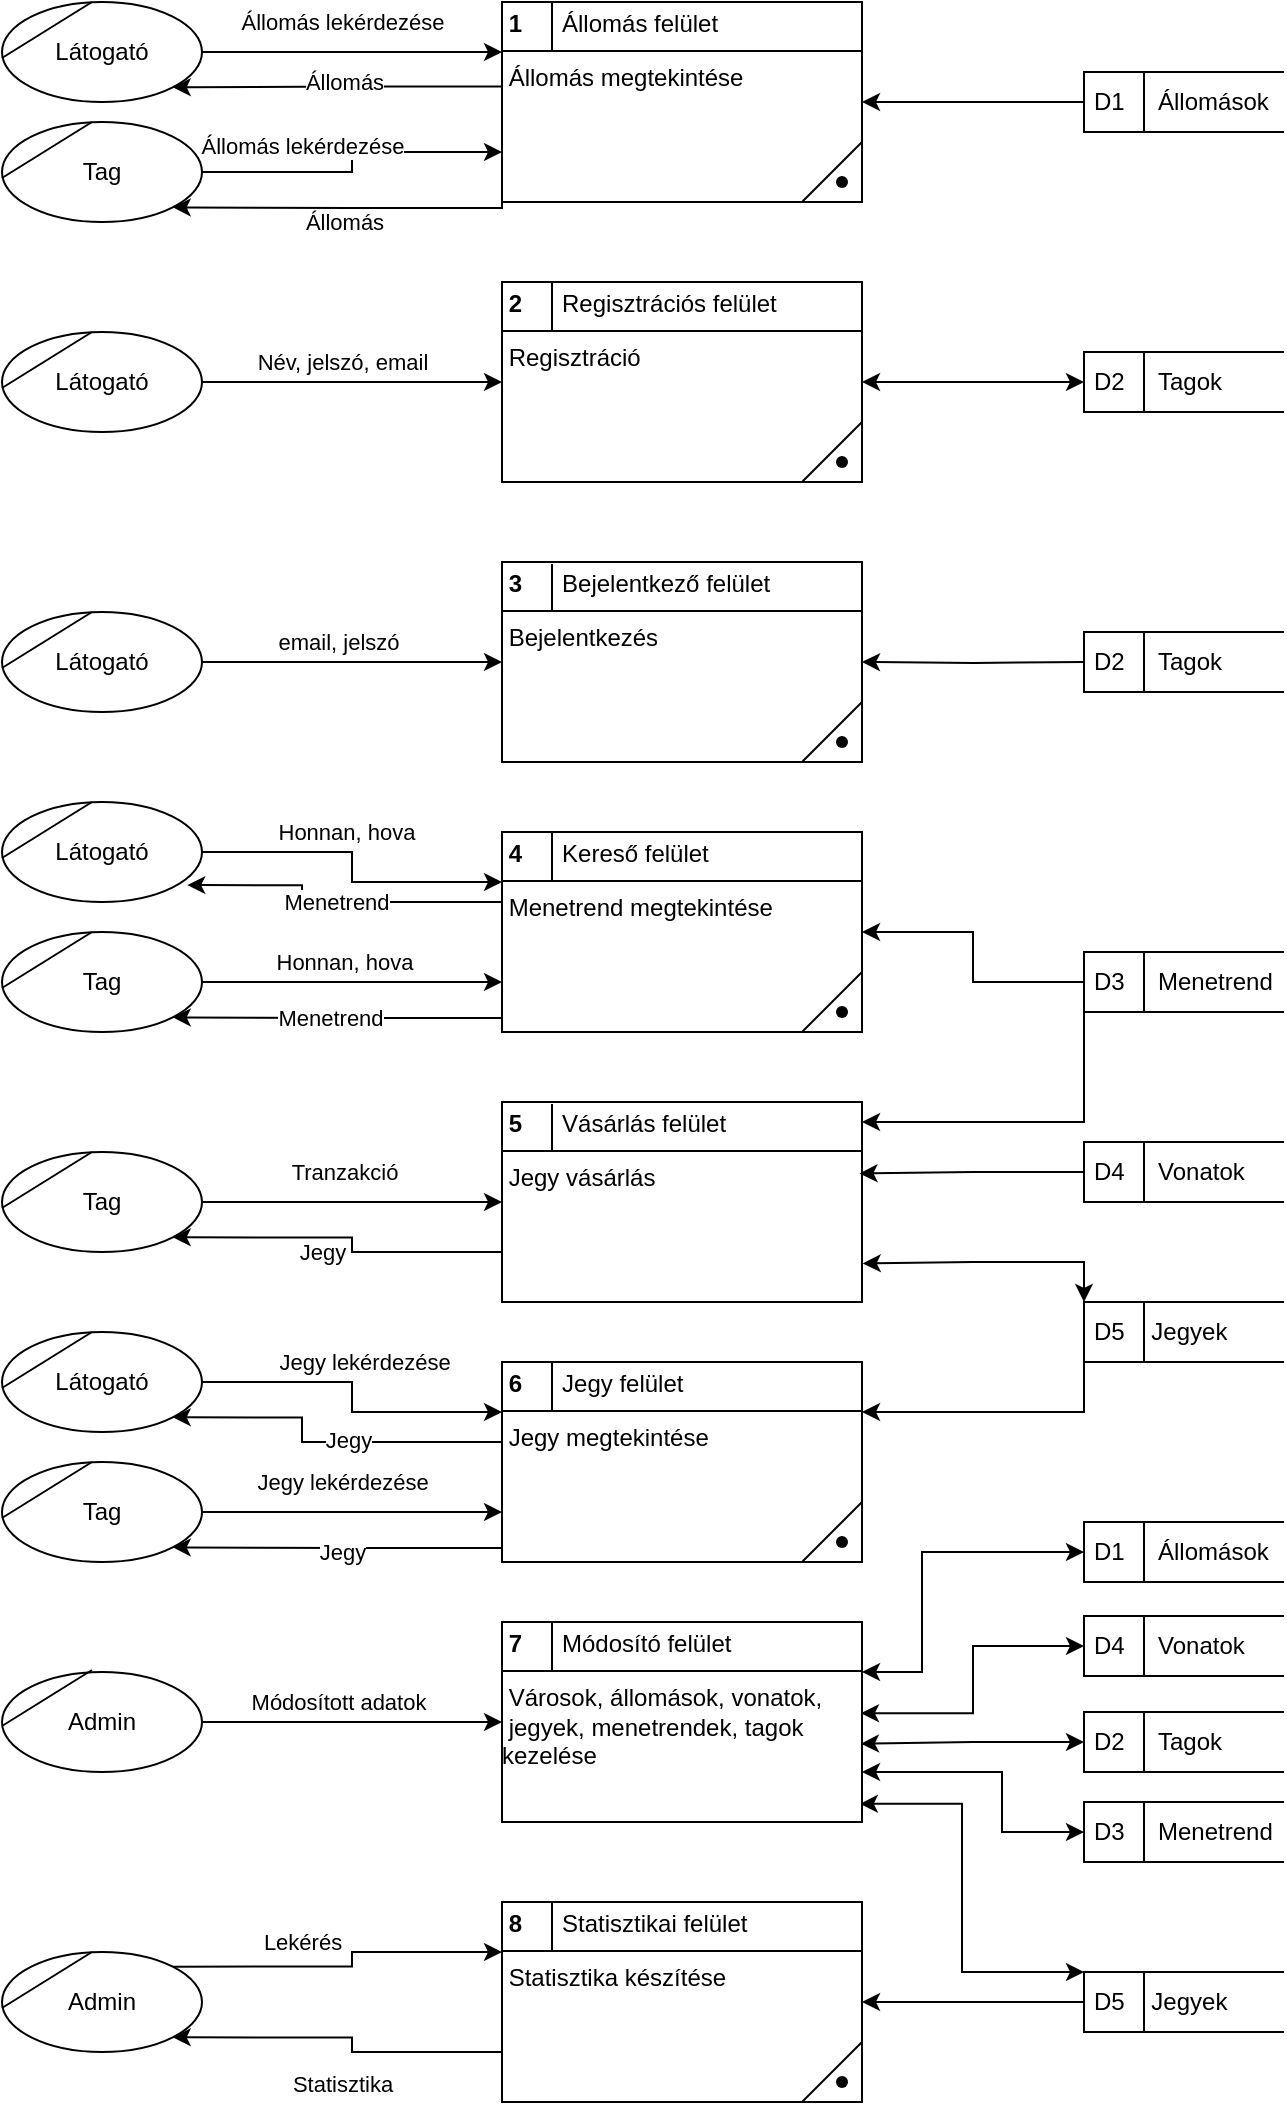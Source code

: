<mxfile version="26.2.13">
  <diagram name="1 oldal" id="pdD7BU_AWxf3kQoIG-uO">
    <mxGraphModel dx="816" dy="433" grid="1" gridSize="10" guides="1" tooltips="1" connect="1" arrows="1" fold="1" page="1" pageScale="1" pageWidth="827" pageHeight="1169" math="0" shadow="0">
      <root>
        <mxCell id="0" />
        <mxCell id="1" parent="0" />
        <mxCell id="OcRk5ZooIbWEAxozSZs1-9" style="edgeStyle=orthogonalEdgeStyle;rounded=0;orthogonalLoop=1;jettySize=auto;html=1;exitX=0;exitY=1;exitDx=0;exitDy=0;entryX=1;entryY=1;entryDx=0;entryDy=0;" edge="1" parent="1" source="_kR_5gLCfP9mQq9A7lxR-1" target="_kR_5gLCfP9mQq9A7lxR-22">
          <mxGeometry relative="1" as="geometry">
            <Array as="points">
              <mxPoint x="450" y="518" />
              <mxPoint x="375" y="518" />
            </Array>
          </mxGeometry>
        </mxCell>
        <mxCell id="OcRk5ZooIbWEAxozSZs1-10" value="Menetrend" style="edgeLabel;html=1;align=center;verticalAlign=middle;resizable=0;points=[];" vertex="1" connectable="0" parent="OcRk5ZooIbWEAxozSZs1-9">
          <mxGeometry x="0.085" relative="1" as="geometry">
            <mxPoint as="offset" />
          </mxGeometry>
        </mxCell>
        <mxCell id="_kR_5gLCfP9mQq9A7lxR-1" value="&lt;p style=&quot;margin: 4px 0px 0px;&quot;&gt;&lt;b&gt;&amp;nbsp;4&amp;nbsp; &amp;nbsp; &amp;nbsp; &lt;/b&gt;Kereső felület&lt;/p&gt;&lt;hr size=&quot;1&quot; style=&quot;border-style:solid;&quot;&gt;&lt;div style=&quot;height:2px;&quot;&gt;&amp;nbsp;Menetrend megtekintése&lt;/div&gt;" style="verticalAlign=top;align=left;overflow=fill;html=1;whiteSpace=wrap;" parent="1" vertex="1">
          <mxGeometry x="450" y="425" width="180" height="100" as="geometry" />
        </mxCell>
        <mxCell id="_kR_5gLCfP9mQq9A7lxR-2" style="edgeStyle=orthogonalEdgeStyle;rounded=0;orthogonalLoop=1;jettySize=auto;html=1;exitX=1;exitY=0.5;exitDx=0;exitDy=0;startArrow=classic;startFill=1;" parent="1" source="_kR_5gLCfP9mQq9A7lxR-3" target="_kR_5gLCfP9mQq9A7lxR-57" edge="1">
          <mxGeometry relative="1" as="geometry" />
        </mxCell>
        <mxCell id="_kR_5gLCfP9mQq9A7lxR-3" value="&lt;p style=&quot;margin: 4px 0px 0px;&quot;&gt;&lt;b&gt;&amp;nbsp;2&amp;nbsp; &amp;nbsp; &amp;nbsp; &lt;/b&gt;Regisztrációs felület&lt;/p&gt;&lt;hr size=&quot;1&quot; style=&quot;border-style:solid;&quot;&gt;&lt;div style=&quot;height:2px;&quot;&gt;&amp;nbsp;Regisztráció&lt;/div&gt;" style="verticalAlign=top;align=left;overflow=fill;html=1;whiteSpace=wrap;" parent="1" vertex="1">
          <mxGeometry x="450" y="150" width="180" height="100" as="geometry" />
        </mxCell>
        <mxCell id="_kR_5gLCfP9mQq9A7lxR-4" value="&lt;p style=&quot;margin: 4px 0px 0px;&quot;&gt;&lt;b&gt;&amp;nbsp;3&amp;nbsp; &amp;nbsp; &amp;nbsp; &lt;/b&gt;Bejelentkező felület&lt;/p&gt;&lt;hr size=&quot;1&quot; style=&quot;border-style:solid;&quot;&gt;&lt;div style=&quot;height:2px;&quot;&gt;&amp;nbsp;Bejelentkezés&lt;/div&gt;" style="verticalAlign=top;align=left;overflow=fill;html=1;whiteSpace=wrap;" parent="1" vertex="1">
          <mxGeometry x="450" y="290" width="180" height="100" as="geometry" />
        </mxCell>
        <mxCell id="_kR_5gLCfP9mQq9A7lxR-5" style="edgeStyle=orthogonalEdgeStyle;rounded=0;orthogonalLoop=1;jettySize=auto;html=1;exitX=0;exitY=0.75;exitDx=0;exitDy=0;entryX=1;entryY=1;entryDx=0;entryDy=0;" parent="1" source="_kR_5gLCfP9mQq9A7lxR-7" target="_kR_5gLCfP9mQq9A7lxR-25" edge="1">
          <mxGeometry relative="1" as="geometry" />
        </mxCell>
        <mxCell id="_kR_5gLCfP9mQq9A7lxR-6" value="Jegy" style="edgeLabel;html=1;align=center;verticalAlign=middle;resizable=0;points=[];" parent="_kR_5gLCfP9mQq9A7lxR-5" vertex="1" connectable="0">
          <mxGeometry x="0.031" relative="1" as="geometry">
            <mxPoint x="-9" y="7" as="offset" />
          </mxGeometry>
        </mxCell>
        <mxCell id="_kR_5gLCfP9mQq9A7lxR-7" value="&lt;p style=&quot;margin: 4px 0px 0px;&quot;&gt;&lt;b&gt;&amp;nbsp;5&amp;nbsp; &amp;nbsp; &amp;nbsp; &lt;/b&gt;Vásárlás felület&lt;/p&gt;&lt;hr size=&quot;1&quot; style=&quot;border-style:solid;&quot;&gt;&lt;div style=&quot;height:2px;&quot;&gt;&amp;nbsp;Jegy vásárlás&lt;span style=&quot;color: rgba(0, 0, 0, 0); font-family: monospace; font-size: 0px; text-wrap-mode: nowrap; background-color: initial;&quot;&gt;%3CmxGraphModel%3E%3Croot%3E%3CmxCell%20id%3D%220%22%2F%3E%3CmxCell%20id%3D%221%22%20parent%3D%220%22%2F%3E%3CmxCell%20id%3D%222%22%20value%3D%22%26lt%3Bp%20style%3D%26quot%3Bmargin%3A0px%3Bmargin-top%3A4px%3Btext-align%3Acenter%3B%26quot%3B%26gt%3B%26lt%3Bb%26gt%3BClass%26lt%3B%2Fb%26gt%3B%26lt%3B%2Fp%26gt%3B%26lt%3Bhr%20size%3D%26quot%3B1%26quot%3B%20style%3D%26quot%3Bborder-style%3Asolid%3B%26quot%3B%26gt%3B%26lt%3Bdiv%20style%3D%26quot%3Bheight%3A2px%3B%26quot%3B%26gt%3B%26amp%3Bnbsp%3BMenetrend%20megtekint%C3%A9se%26lt%3B%2Fdiv%26gt%3B%22%20style%3D%22verticalAlign%3Dtop%3Balign%3Dleft%3Boverflow%3Dfill%3Bhtml%3D1%3BwhiteSpace%3Dwrap%3B%22%20vertex%3D%221%22%20parent%3D%221%22%3E%3CmxGeometry%20x%3D%22450%22%20y%3D%22120%22%20width%3D%22180%22%20height%3D%22100%22%20as%3D%22geometry%22%2F%3E%3C%2FmxCell%3E%3CmxCell%20id%3D%223%22%20value%3D%22%26lt%3Bp%20style%3D%26quot%3Bmargin%3A0px%3Bmargin-top%3A4px%3Btext-align%3Acenter%3B%26quot%3B%26gt%3B%26lt%3Bb%26gt%3BClass%26lt%3B%2Fb%26gt%3B%26lt%3B%2Fp%26gt%3B%26lt%3Bhr%20size%3D%26quot%3B1%26quot%3B%20style%3D%26quot%3Bborder-style%3Asolid%3B%26quot%3B%26gt%3B%26lt%3Bdiv%20style%3D%26quot%3Bheight%3A2px%3B%26quot%3B%26gt%3B%26amp%3Bnbsp%3BRegisztr%C3%A1ci%C3%B3%26lt%3B%2Fdiv%26gt%3B%22%20style%3D%22verticalAlign%3Dtop%3Balign%3Dleft%3Boverflow%3Dfill%3Bhtml%3D1%3BwhiteSpace%3Dwrap%3B%22%20vertex%3D%221%22%20parent%3D%221%22%3E%3CmxGeometry%20x%3D%22450%22%20y%3D%22270%22%20width%3D%22180%22%20height%3D%22100%22%20as%3D%22geometry%22%2F%3E%3C%2FmxCell%3E%3C%2Froot%3E%3C%2FmxGraphModel%3E&lt;/span&gt;&lt;span style=&quot;color: rgba(0, 0, 0, 0); font-family: monospace; font-size: 0px; text-wrap-mode: nowrap; background-color: initial;&quot;&gt;%3CmxGraphModel%3E%3Croot%3E%3CmxCell%20id%3D%220%22%2F%3E%3CmxCell%20id%3D%221%22%20parent%3D%220%22%2F%3E%3CmxCell%20id%3D%222%22%20value%3D%22%26lt%3Bp%20style%3D%26quot%3Bmargin%3A0px%3Bmargin-top%3A4px%3Btext-align%3Acenter%3B%26quot%3B%26gt%3B%26lt%3Bb%26gt%3BClass%26lt%3B%2Fb%26gt%3B%26lt%3B%2Fp%26gt%3B%26lt%3Bhr%20size%3D%26quot%3B1%26quot%3B%20style%3D%26quot%3Bborder-style%3Asolid%3B%26quot%3B%26gt%3B%26lt%3Bdiv%20style%3D%26quot%3Bheight%3A2px%3B%26quot%3B%26gt%3B%26amp%3Bnbsp%3BMenetrend%20megtekint%C3%A9se%26lt%3B%2Fdiv%26gt%3B%22%20style%3D%22verticalAlign%3Dtop%3Balign%3Dleft%3Boverflow%3Dfill%3Bhtml%3D1%3BwhiteSpace%3Dwrap%3B%22%20vertex%3D%221%22%20parent%3D%221%22%3E%3CmxGeometry%20x%3D%22450%22%20y%3D%22120%22%20width%3D%22180%22%20height%3D%22100%22%20as%3D%22geometry%22%2F%3E%3C%2FmxCell%3E%3CmxCell%20id%3D%223%22%20value%3D%22%26lt%3Bp%20style%3D%26quot%3Bmargin%3A0px%3Bmargin-top%3A4px%3Btext-align%3Acenter%3B%26quot%3B%26gt%3B%26lt%3Bb%26gt%3BClass%26lt%3B%2Fb%26gt%3B%26lt%3B%2Fp%26gt%3B%26lt%3Bhr%20size%3D%26quot%3B1%26quot%3B%20style%3D%26quot%3Bborder-style%3Asolid%3B%26quot%3B%26gt%3B%26lt%3Bdiv%20style%3D%26quot%3Bheight%3A2px%3B%26quot%3B%26gt%3B%26amp%3Bnbsp%3BRegisztr%C3%A1ci%C3%B3%26lt%3B%2Fdiv%26gt%3B%22%20style%3D%22verticalAlign%3Dtop%3Balign%3Dleft%3Boverflow%3Dfill%3Bhtml%3D1%3BwhiteSpace%3Dwrap%3B%22%20vertex%3D%221%22%20parent%3D%221%22%3E%3CmxGeometry%20x%3D%22450%22%20y%3D%22270%22%20width%3D%22180%22%20height%3D%22100%22%20as%3D%22geometry%22%2F%3E%3C%2FmxCell%3E%3C%2Froot%3E%3C%2FmxGraphModel%3E&lt;/span&gt;&lt;/div&gt;" style="verticalAlign=top;align=left;overflow=fill;html=1;whiteSpace=wrap;" parent="1" vertex="1">
          <mxGeometry x="450" y="560" width="180" height="100" as="geometry" />
        </mxCell>
        <mxCell id="_kR_5gLCfP9mQq9A7lxR-8" style="edgeStyle=orthogonalEdgeStyle;rounded=0;orthogonalLoop=1;jettySize=auto;html=1;exitX=0.994;exitY=0.909;exitDx=0;exitDy=0;entryX=0;entryY=0;entryDx=0;entryDy=0;exitPerimeter=0;startArrow=classic;startFill=1;" parent="1" source="_kR_5gLCfP9mQq9A7lxR-10" target="_kR_5gLCfP9mQq9A7lxR-70" edge="1">
          <mxGeometry relative="1" as="geometry">
            <Array as="points">
              <mxPoint x="680" y="911" />
              <mxPoint x="680" y="995" />
            </Array>
          </mxGeometry>
        </mxCell>
        <mxCell id="_kR_5gLCfP9mQq9A7lxR-9" style="edgeStyle=orthogonalEdgeStyle;rounded=0;orthogonalLoop=1;jettySize=auto;html=1;exitX=1;exitY=0.75;exitDx=0;exitDy=0;entryX=0;entryY=0.5;entryDx=0;entryDy=0;startArrow=classic;startFill=1;" parent="1" source="_kR_5gLCfP9mQq9A7lxR-10" target="_kR_5gLCfP9mQq9A7lxR-97" edge="1">
          <mxGeometry relative="1" as="geometry">
            <Array as="points">
              <mxPoint x="700" y="895" />
              <mxPoint x="700" y="925" />
            </Array>
          </mxGeometry>
        </mxCell>
        <mxCell id="_kR_5gLCfP9mQq9A7lxR-10" value="&lt;p style=&quot;margin: 4px 0px 0px;&quot;&gt;&lt;b&gt;&amp;nbsp;7&amp;nbsp; &amp;nbsp; &amp;nbsp; &lt;/b&gt;Módosító felület&lt;/p&gt;&lt;hr size=&quot;1&quot; style=&quot;border-style:solid;&quot;&gt;&lt;div style=&quot;height:2px;&quot;&gt;&amp;nbsp;Városok, állomások, vonatok,&amp;nbsp; &amp;nbsp;jegyek, menetrendek, tagok kezelése&lt;span style=&quot;color: rgba(0, 0, 0, 0); font-family: monospace; font-size: 0px; text-wrap-mode: nowrap; background-color: initial;&quot;&gt;%3CmxGraphModel%3E%3Croot%3E%3CmxCell%20id%3D%220%22%2F%3E%3CmxCell%20id%3D%221%22%20parent%3D%220%22%2F%3E%3CmxCell%20id%3D%222%22%20value%3D%22%26lt%3Bp%20style%3D%26quot%3Bmargin%3A0px%3Bmargin-top%3A4px%3Btext-align%3Acenter%3B%26quot%3B%26gt%3B%26lt%3Bb%26gt%3BClass%26lt%3B%2Fb%26gt%3B%26lt%3B%2Fp%26gt%3B%26lt%3Bhr%20size%3D%26quot%3B1%26quot%3B%20style%3D%26quot%3Bborder-style%3Asolid%3B%26quot%3B%26gt%3B%26lt%3Bdiv%20style%3D%26quot%3Bheight%3A2px%3B%26quot%3B%26gt%3B%26amp%3Bnbsp%3BMenetrend%20megtekint%C3%A9se%26lt%3B%2Fdiv%26gt%3B%22%20style%3D%22verticalAlign%3Dtop%3Balign%3Dleft%3Boverflow%3Dfill%3Bhtml%3D1%3BwhiteSpace%3Dwrap%3B%22%20vertex%3D%221%22%20parent%3D%221%22%3E%3CmxGeometry%20x%3D%22450%22%20y%3D%22120%22%20width%3D%22180%22%20height%3D%22100%22%20as%3D%22geometry%22%2F%3E%3C%2FmxCell%3E%3CmxCell%20id%3D%223%22%20value%3D%22%26lt%3Bp%20style%3D%26quot%3Bmargin%3A0px%3Bmargin-top%3A4px%3Btext-align%3Acenter%3B%26quot%3B%26gt%3B%26lt%3Bb%26gt%3BClass%26lt%3B%2Fb%26gt%3B%26lt%3B%2Fp%26gt%3B%26lt%3Bhr%20size%3D%26quot%3B1%26quot%3B%20style%3D%26quot%3Bborder-style%3Asolid%3B%26quot%3B%26gt%3B%26lt%3Bdiv%20style%3D%26quot%3Bheight%3A2px%3B%26quot%3B%26gt%3B%26amp%3Bnbsp%3BRegisztr%C3%A1ci%C3%B3%26lt%3B%2Fdiv%26gt%3B%22%20style%3D%22verticalAlign%3Dtop%3Balign%3Dleft%3Boverflow%3Dfill%3Bhtml%3D1%3BwhiteSpace%3Dwrap%3B%22%20vertex%3D%221%22%20parent%3D%221%22%3E%3CmxGeometry%20x%3D%22450%22%20y%3D%22270%22%20width%3D%22180%22%20height%3D%22100%22%20as%3D%22geometry%22%2F%3E%3C%2FmxCell%3E%3C%2Froot%3E%3C%2FmxGraphModel%3E&lt;/span&gt;&lt;span style=&quot;color: rgba(0, 0, 0, 0); font-family: monospace; font-size: 0px; text-wrap-mode: nowrap; background-color: initial;&quot;&gt;%3CmxGraphModel%3E%3Croot%3E%3CmxCell%20id%3D%220%22%2F%3E%3CmxCell%20id%3D%221%22%20parent%3D%220%22%2F%3E%3CmxCell%20id%3D%222%22%20value%3D%22%26lt%3Bp%20style%3D%26quot%3Bmargin%3A0px%3Bmargin-top%3A4px%3Btext-align%3Acenter%3B%26quot%3B%26gt%3B%26lt%3Bb%26gt%3BClass%26lt%3B%2Fb%26gt%3B%26lt%3B%2Fp%26gt%3B%26lt%3Bhr%20size%3D%26quot%3B1%26quot%3B%20style%3D%26quot%3Bborder-style%3Asolid%3B%26quot%3B%26gt%3B%26lt%3Bdiv%20style%3D%26quot%3Bheight%3A2px%3B%26quot%3B%26gt%3B%26amp%3Bnbsp%3BMenetrend%20megtekint%C3%A9se%26lt%3B%2Fdiv%26gt%3B%22%20style%3D%22verticalAlign%3Dtop%3Balign%3Dleft%3Boverflow%3Dfill%3Bhtml%3D1%3BwhiteSpace%3Dwrap%3B%22%20vertex%3D%221%22%20parent%3D%221%22%3E%3CmxGeometry%20x%3D%22450%22%20y%3D%22120%22%20width%3D%22180%22%20height%3D%22100%22%20as%3D%22geometry%22%2F%3E%3C%2FmxCell%3E%3CmxCell%20id%3D%223%22%20value%3D%22%26lt%3Bp%20style%3D%26quot%3Bmargin%3A0px%3Bmargin-top%3A4px%3Btext-align%3Acenter%3B%26quot%3B%26gt%3B%26lt%3Bb%26gt%3BClass%26lt%3B%2Fb%26gt%3B%26lt%3B%2Fp%26gt%3B%26lt%3Bhr%20size%3D%26quot%3B1%26quot%3B%20style%3D%26quot%3Bborder-style%3Asolid%3B%26quot%3B%26gt%3B%26lt%3Bdiv%20style%3D%26quot%3Bheight%3A2px%3B%26quot%3B%26gt%3B%26amp%3Bnbsp%3BRegisztr%C3%A1ci%C3%B3%26lt%3B%2Fdiv%26gt%3B%22%20style%3D%22verticalAlign%3Dtop%3Balign%3Dleft%3Boverflow%3Dfill%3Bhtml%3D1%3BwhiteSpace%3Dwrap%3B%22%20vertex%3D%221%22%20parent%3D%221%22%3E%3CmxGeometry%20x%3D%22450%22%20y%3D%22270%22%20width%3D%22180%22%20height%3D%22100%22%20as%3D%22geometry%22%2F%3E%3C%2FmxCell%3E%3C%2Froot%3E%3C%2FmxGraphModel%3&lt;/span&gt;&lt;/div&gt;" style="verticalAlign=top;align=left;overflow=fill;html=1;whiteSpace=wrap;" parent="1" vertex="1">
          <mxGeometry x="450" y="820" width="180" height="100" as="geometry" />
        </mxCell>
        <mxCell id="_kR_5gLCfP9mQq9A7lxR-11" style="edgeStyle=orthogonalEdgeStyle;rounded=0;orthogonalLoop=1;jettySize=auto;html=1;exitX=1;exitY=0.5;exitDx=0;exitDy=0;entryX=0;entryY=0.5;entryDx=0;entryDy=0;" parent="1" source="_kR_5gLCfP9mQq9A7lxR-13" target="_kR_5gLCfP9mQq9A7lxR-3" edge="1">
          <mxGeometry relative="1" as="geometry" />
        </mxCell>
        <mxCell id="_kR_5gLCfP9mQq9A7lxR-12" value="Név, jelszó, email" style="edgeLabel;html=1;align=center;verticalAlign=middle;resizable=0;points=[];" parent="_kR_5gLCfP9mQq9A7lxR-11" vertex="1" connectable="0">
          <mxGeometry x="-0.188" y="1" relative="1" as="geometry">
            <mxPoint x="9" y="-9" as="offset" />
          </mxGeometry>
        </mxCell>
        <mxCell id="_kR_5gLCfP9mQq9A7lxR-13" value="Látogató" style="shape=ellipse;html=1;dashed=0;whiteSpace=wrap;perimeter=ellipsePerimeter;" parent="1" vertex="1">
          <mxGeometry x="200" y="175" width="100" height="50" as="geometry" />
        </mxCell>
        <mxCell id="_kR_5gLCfP9mQq9A7lxR-14" style="edgeStyle=orthogonalEdgeStyle;rounded=0;orthogonalLoop=1;jettySize=auto;html=1;exitX=1;exitY=0.5;exitDx=0;exitDy=0;" parent="1" source="_kR_5gLCfP9mQq9A7lxR-16" target="_kR_5gLCfP9mQq9A7lxR-4" edge="1">
          <mxGeometry relative="1" as="geometry" />
        </mxCell>
        <mxCell id="_kR_5gLCfP9mQq9A7lxR-15" value="email, jelszó" style="edgeLabel;html=1;align=center;verticalAlign=middle;resizable=0;points=[];" parent="_kR_5gLCfP9mQq9A7lxR-14" vertex="1" connectable="0">
          <mxGeometry x="-0.096" y="1" relative="1" as="geometry">
            <mxPoint y="-9" as="offset" />
          </mxGeometry>
        </mxCell>
        <mxCell id="_kR_5gLCfP9mQq9A7lxR-16" value="Látogató" style="shape=ellipse;html=1;dashed=0;whiteSpace=wrap;perimeter=ellipsePerimeter;" parent="1" vertex="1">
          <mxGeometry x="200" y="315" width="100" height="50" as="geometry" />
        </mxCell>
        <mxCell id="_kR_5gLCfP9mQq9A7lxR-17" style="edgeStyle=orthogonalEdgeStyle;rounded=0;orthogonalLoop=1;jettySize=auto;html=1;exitX=1;exitY=0.5;exitDx=0;exitDy=0;entryX=0;entryY=0.25;entryDx=0;entryDy=0;" parent="1" source="_kR_5gLCfP9mQq9A7lxR-19" target="_kR_5gLCfP9mQq9A7lxR-1" edge="1">
          <mxGeometry relative="1" as="geometry" />
        </mxCell>
        <mxCell id="_kR_5gLCfP9mQq9A7lxR-18" value="Honnan, hova" style="edgeLabel;html=1;align=center;verticalAlign=middle;resizable=0;points=[];" parent="_kR_5gLCfP9mQq9A7lxR-17" vertex="1" connectable="0">
          <mxGeometry x="-0.042" y="-3" relative="1" as="geometry">
            <mxPoint y="-14" as="offset" />
          </mxGeometry>
        </mxCell>
        <mxCell id="_kR_5gLCfP9mQq9A7lxR-19" value="Látogató" style="shape=ellipse;html=1;dashed=0;whiteSpace=wrap;perimeter=ellipsePerimeter;" parent="1" vertex="1">
          <mxGeometry x="200" y="410" width="100" height="50" as="geometry" />
        </mxCell>
        <mxCell id="_kR_5gLCfP9mQq9A7lxR-20" style="edgeStyle=orthogonalEdgeStyle;rounded=0;orthogonalLoop=1;jettySize=auto;html=1;exitX=1;exitY=0.5;exitDx=0;exitDy=0;entryX=0;entryY=0.75;entryDx=0;entryDy=0;" parent="1" source="_kR_5gLCfP9mQq9A7lxR-22" target="_kR_5gLCfP9mQq9A7lxR-1" edge="1">
          <mxGeometry relative="1" as="geometry" />
        </mxCell>
        <mxCell id="_kR_5gLCfP9mQq9A7lxR-21" value="Honnan, hova" style="edgeLabel;html=1;align=center;verticalAlign=middle;resizable=0;points=[];" parent="_kR_5gLCfP9mQq9A7lxR-20" vertex="1" connectable="0">
          <mxGeometry x="-0.151" y="1" relative="1" as="geometry">
            <mxPoint x="7" y="-9" as="offset" />
          </mxGeometry>
        </mxCell>
        <mxCell id="_kR_5gLCfP9mQq9A7lxR-22" value="Tag" style="shape=ellipse;html=1;dashed=0;whiteSpace=wrap;perimeter=ellipsePerimeter;" parent="1" vertex="1">
          <mxGeometry x="200" y="475" width="100" height="50" as="geometry" />
        </mxCell>
        <mxCell id="_kR_5gLCfP9mQq9A7lxR-23" style="edgeStyle=orthogonalEdgeStyle;rounded=0;orthogonalLoop=1;jettySize=auto;html=1;exitX=1;exitY=0.5;exitDx=0;exitDy=0;entryX=0;entryY=0.5;entryDx=0;entryDy=0;" parent="1" source="_kR_5gLCfP9mQq9A7lxR-25" target="_kR_5gLCfP9mQq9A7lxR-7" edge="1">
          <mxGeometry relative="1" as="geometry" />
        </mxCell>
        <mxCell id="_kR_5gLCfP9mQq9A7lxR-24" value="Tranzakció" style="edgeLabel;html=1;align=center;verticalAlign=middle;resizable=0;points=[];" parent="_kR_5gLCfP9mQq9A7lxR-23" vertex="1" connectable="0">
          <mxGeometry x="-0.051" y="1" relative="1" as="geometry">
            <mxPoint y="-14" as="offset" />
          </mxGeometry>
        </mxCell>
        <mxCell id="_kR_5gLCfP9mQq9A7lxR-25" value="Tag" style="shape=ellipse;html=1;dashed=0;whiteSpace=wrap;perimeter=ellipsePerimeter;" parent="1" vertex="1">
          <mxGeometry x="200" y="585" width="100" height="50" as="geometry" />
        </mxCell>
        <mxCell id="_kR_5gLCfP9mQq9A7lxR-26" style="edgeStyle=orthogonalEdgeStyle;rounded=0;orthogonalLoop=1;jettySize=auto;html=1;exitX=1;exitY=0.5;exitDx=0;exitDy=0;entryX=0;entryY=0.5;entryDx=0;entryDy=0;" parent="1" source="_kR_5gLCfP9mQq9A7lxR-28" target="_kR_5gLCfP9mQq9A7lxR-10" edge="1">
          <mxGeometry relative="1" as="geometry" />
        </mxCell>
        <mxCell id="_kR_5gLCfP9mQq9A7lxR-27" value="Módosított adatok" style="edgeLabel;html=1;align=center;verticalAlign=middle;resizable=0;points=[];" parent="_kR_5gLCfP9mQq9A7lxR-26" vertex="1" connectable="0">
          <mxGeometry x="-0.096" y="2" relative="1" as="geometry">
            <mxPoint y="-8" as="offset" />
          </mxGeometry>
        </mxCell>
        <mxCell id="_kR_5gLCfP9mQq9A7lxR-28" value="Admin" style="shape=ellipse;html=1;dashed=0;whiteSpace=wrap;perimeter=ellipsePerimeter;" parent="1" vertex="1">
          <mxGeometry x="200" y="845" width="100" height="50" as="geometry" />
        </mxCell>
        <mxCell id="_kR_5gLCfP9mQq9A7lxR-29" style="edgeStyle=orthogonalEdgeStyle;rounded=0;orthogonalLoop=1;jettySize=auto;html=1;exitX=0;exitY=0.75;exitDx=0;exitDy=0;entryX=1;entryY=1;entryDx=0;entryDy=0;" parent="1" source="_kR_5gLCfP9mQq9A7lxR-32" target="_kR_5gLCfP9mQq9A7lxR-35" edge="1">
          <mxGeometry relative="1" as="geometry" />
        </mxCell>
        <mxCell id="_kR_5gLCfP9mQq9A7lxR-30" value="Statisztika" style="edgeLabel;html=1;align=center;verticalAlign=middle;resizable=0;points=[];" parent="_kR_5gLCfP9mQq9A7lxR-29" vertex="1" connectable="0">
          <mxGeometry x="-0.087" y="1" relative="1" as="geometry">
            <mxPoint x="-4" y="19" as="offset" />
          </mxGeometry>
        </mxCell>
        <mxCell id="_kR_5gLCfP9mQq9A7lxR-31" style="edgeStyle=orthogonalEdgeStyle;rounded=0;orthogonalLoop=1;jettySize=auto;html=1;exitX=1;exitY=0.5;exitDx=0;exitDy=0;entryX=0;entryY=0.5;entryDx=0;entryDy=0;startArrow=classic;startFill=1;endArrow=none;" parent="1" source="_kR_5gLCfP9mQq9A7lxR-32" target="_kR_5gLCfP9mQq9A7lxR-70" edge="1">
          <mxGeometry relative="1" as="geometry" />
        </mxCell>
        <mxCell id="_kR_5gLCfP9mQq9A7lxR-32" value="&lt;p style=&quot;margin: 4px 0px 0px;&quot;&gt;&lt;b&gt;&amp;nbsp;8&amp;nbsp; &amp;nbsp; &amp;nbsp; &lt;/b&gt;Statisztikai felület&lt;/p&gt;&lt;hr size=&quot;1&quot; style=&quot;border-style:solid;&quot;&gt;&lt;div style=&quot;height:2px;&quot;&gt;&amp;nbsp;Statisztika készítése&lt;span style=&quot;color: rgba(0, 0, 0, 0); font-family: monospace; font-size: 0px; text-wrap-mode: nowrap; background-color: initial;&quot;&gt;%3CmxGraphModel%3E%3Croot%3E%3CmxCell%20id%3D%220%22%2F%3E%3CmxCell%20id%3D%221%22%20parent%3D%220%22%2F%3E%3CmxCell%20id%3D%222%22%20value%3D%22%26lt%3Bp%20style%3D%26quot%3Bmargin%3A0px%3Bmargin-top%3A4px%3Btext-align%3Acenter%3B%26quot%3B%26gt%3B%26lt%3Bb%26gt%3BClass%26lt%3B%2Fb%26gt%3B%26lt%3B%2Fp%26gt%3B%26lt%3Bhr%20size%3D%26quot%3B1%26quot%3B%20style%3D%26quot%3Bborder-style%3Asolid%3B%26quot%3B%26gt%3B%26lt%3Bdiv%20style%3D%26quot%3Bheight%3A2px%3B%26quot%3B%26gt%3B%26amp%3Bnbsp%3BMenetrend%20megtekint%C3%A9se%26lt%3B%2Fdiv%26gt%3B%22%20style%3D%22verticalAlign%3Dtop%3Balign%3Dleft%3Boverflow%3Dfill%3Bhtml%3D1%3BwhiteSpace%3Dwrap%3B%22%20vertex%3D%221%22%20parent%3D%221%22%3E%3CmxGeometry%20x%3D%22450%22%20y%3D%22120%22%20width%3D%22180%22%20height%3D%22100%22%20as%3D%22geometry%22%2F%3E%3C%2FmxCell%3E%3CmxCell%20id%3D%223%22%20value%3D%22%26lt%3Bp%20style%3D%26quot%3Bmargin%3A0px%3Bmargin-top%3A4px%3Btext-align%3Acenter%3B%26quot%3B%26gt%3B%26lt%3Bb%26gt%3BClass%26lt%3B%2Fb%26gt%3B%26lt%3B%2Fp%26gt%3B%26lt%3Bhr%20size%3D%26quot%3B1%26quot%3B%20style%3D%26quot%3Bborder-style%3Asolid%3B%26quot%3B%26gt%3B%26lt%3Bdiv%20style%3D%26quot%3Bheight%3A2px%3B%26quot%3B%26gt%3B%26amp%3Bnbsp%3BRegisztr%C3%A1ci%C3%B3%26lt%3B%2Fdiv%26gt%3B%22%20style%3D%22verticalAlign%3Dtop%3Balign%3Dleft%3Boverflow%3Dfill%3Bhtml%3D1%3BwhiteSpace%3Dwrap%3B%22%20vertex%3D%221%22%20parent%3D%221%22%3E%3CmxGeometry%20x%3D%22450%22%20y%3D%22270%22%20width%3D%22180%22%20height%3D%22100%22%20as%3D%22geometry%22%2F%3E%3C%2FmxCell%3E%3C%2Froot%3E%3C%2FmxGraphModel%3E&lt;/span&gt;&lt;span style=&quot;color: rgba(0, 0, 0, 0); font-family: monospace; font-size: 0px; text-wrap-mode: nowrap; background-color: initial;&quot;&gt;%3CmxGraphModel%3E%3Croot%3E%3CmxCell%20id%3D%220%22%2F%3E%3CmxCell%20id%3D%221%22%20parent%3D%220%22%2F%3E%3CmxCell%20id%3D%222%22%20value%3D%22%26lt%3Bp%20style%3D%26quot%3Bmargin%3A0px%3Bmargin-top%3A4px%3Btext-align%3Acenter%3B%26quot%3B%26gt%3B%26lt%3Bb%26gt%3BClass%26lt%3B%2Fb%26gt%3B%26lt%3B%2Fp%26gt%3B%26lt%3Bhr%20size%3D%26quot%3B1%26quot%3B%20style%3D%26quot%3Bborder-style%3Asolid%3B%26quot%3B%26gt%3B%26lt%3Bdiv%20style%3D%26quot%3Bheight%3A2px%3B%26quot%3B%26gt%3B%26amp%3Bnbsp%3BMenetrend%20megtekint%C3%A9se%26lt%3B%2Fdiv%26gt%3B%22%20style%3D%22verticalAlign%3Dtop%3Balign%3Dleft%3Boverflow%3Dfill%3Bhtml%3D1%3BwhiteSpace%3Dwrap%3B%22%20vertex%3D%221%22%20parent%3D%221%22%3E%3CmxGeometry%20x%3D%22450%22%20y%3D%22120%22%20width%3D%22180%22%20height%3D%22100%22%20as%3D%22geometry%22%2F%3E%3C%2FmxCell%3E%3CmxCell%20id%3D%223%22%20value%3D%22%26lt%3Bp%20style%3D%26quot%3Bmargin%3A0px%3Bmargin-top%3A4px%3Btext-align%3Acenter%3B%26quot%3B%26gt%3B%26lt%3Bb%26gt%3BClass%26lt%3B%2Fb%26gt%3B%26lt%3B%2Fp%26gt%3B%26lt%3Bhr%20size%3D%26quot%3B1%26quot%3B%20style%3D%26quot%3Bborder-style%3Asolid%3B%26quot%3B%26gt%3B%26lt%3Bdiv%20style%3D%26quot%3Bheight%3A2px%3B%26quot%3B%26gt%3B%26amp%3Bnbsp%3BRegisztr%C3%A1ci%C3%B3%26lt%3B%2Fdiv%26gt%3B%22%20style%3D%22verticalAlign%3Dtop%3Balign%3Dleft%3Boverflow%3Dfill%3Bhtml%3D1%3BwhiteSpace%3Dwrap%3B%22%20vertex%3D%221%22%20parent%3D%221%22%3E%3CmxGeometry%20x%3D%22450%22%20y%3D%22270%22%20width%3D%22180%22%20height%3D%22100%22%20as%3D%22geometry%22%2F%3E%3C%2FmxCell%3E%3C%2Froot%3E%3C%2FmxGraphModel%3&lt;/span&gt;&lt;/div&gt;" style="verticalAlign=top;align=left;overflow=fill;html=1;whiteSpace=wrap;" parent="1" vertex="1">
          <mxGeometry x="450" y="960" width="180" height="100" as="geometry" />
        </mxCell>
        <mxCell id="_kR_5gLCfP9mQq9A7lxR-33" style="edgeStyle=orthogonalEdgeStyle;rounded=0;orthogonalLoop=1;jettySize=auto;html=1;exitX=1;exitY=0;exitDx=0;exitDy=0;entryX=0;entryY=0.25;entryDx=0;entryDy=0;" parent="1" source="_kR_5gLCfP9mQq9A7lxR-35" target="_kR_5gLCfP9mQq9A7lxR-32" edge="1">
          <mxGeometry relative="1" as="geometry" />
        </mxCell>
        <mxCell id="_kR_5gLCfP9mQq9A7lxR-34" value="Lekérés" style="edgeLabel;html=1;align=center;verticalAlign=middle;resizable=0;points=[];" parent="_kR_5gLCfP9mQq9A7lxR-33" vertex="1" connectable="0">
          <mxGeometry x="0.062" y="1" relative="1" as="geometry">
            <mxPoint x="-24" y="-11" as="offset" />
          </mxGeometry>
        </mxCell>
        <mxCell id="_kR_5gLCfP9mQq9A7lxR-35" value="Admin" style="shape=ellipse;html=1;dashed=0;whiteSpace=wrap;perimeter=ellipsePerimeter;" parent="1" vertex="1">
          <mxGeometry x="200" y="985" width="100" height="50" as="geometry" />
        </mxCell>
        <mxCell id="_kR_5gLCfP9mQq9A7lxR-36" style="edgeStyle=orthogonalEdgeStyle;rounded=0;orthogonalLoop=1;jettySize=auto;html=1;exitX=0.007;exitY=0.423;exitDx=0;exitDy=0;entryX=1;entryY=1;entryDx=0;entryDy=0;exitPerimeter=0;" parent="1" source="_kR_5gLCfP9mQq9A7lxR-40" target="_kR_5gLCfP9mQq9A7lxR-43" edge="1">
          <mxGeometry relative="1" as="geometry" />
        </mxCell>
        <mxCell id="_kR_5gLCfP9mQq9A7lxR-37" value="Állomás" style="edgeLabel;html=1;align=center;verticalAlign=middle;resizable=0;points=[];" parent="_kR_5gLCfP9mQq9A7lxR-36" vertex="1" connectable="0">
          <mxGeometry x="0.0" y="1" relative="1" as="geometry">
            <mxPoint x="2" y="-4" as="offset" />
          </mxGeometry>
        </mxCell>
        <mxCell id="_kR_5gLCfP9mQq9A7lxR-38" style="edgeStyle=orthogonalEdgeStyle;rounded=0;orthogonalLoop=1;jettySize=auto;html=1;exitX=0;exitY=1;exitDx=0;exitDy=0;entryX=1;entryY=1;entryDx=0;entryDy=0;" parent="1" source="_kR_5gLCfP9mQq9A7lxR-40" target="_kR_5gLCfP9mQq9A7lxR-46" edge="1">
          <mxGeometry relative="1" as="geometry">
            <Array as="points">
              <mxPoint x="450" y="113" />
              <mxPoint x="375" y="113" />
            </Array>
          </mxGeometry>
        </mxCell>
        <mxCell id="_kR_5gLCfP9mQq9A7lxR-39" value="Állomás" style="edgeLabel;html=1;align=center;verticalAlign=middle;resizable=0;points=[];" parent="_kR_5gLCfP9mQq9A7lxR-38" vertex="1" connectable="0">
          <mxGeometry x="-0.016" y="-2" relative="1" as="geometry">
            <mxPoint y="9" as="offset" />
          </mxGeometry>
        </mxCell>
        <mxCell id="_kR_5gLCfP9mQq9A7lxR-40" value="&lt;p style=&quot;margin: 4px 0px 0px;&quot;&gt;&lt;b&gt;&amp;nbsp;1&amp;nbsp; &amp;nbsp; &amp;nbsp; &lt;/b&gt;Állomás felület&lt;/p&gt;&lt;hr size=&quot;1&quot; style=&quot;border-style:solid;&quot;&gt;&lt;div style=&quot;height:2px;&quot;&gt;&amp;nbsp;Állomás megtekintése&lt;/div&gt;" style="verticalAlign=top;align=left;overflow=fill;html=1;whiteSpace=wrap;" parent="1" vertex="1">
          <mxGeometry x="450" y="10" width="180" height="100" as="geometry" />
        </mxCell>
        <mxCell id="_kR_5gLCfP9mQq9A7lxR-41" style="edgeStyle=orthogonalEdgeStyle;rounded=0;orthogonalLoop=1;jettySize=auto;html=1;exitX=1;exitY=0.5;exitDx=0;exitDy=0;entryX=0;entryY=0.25;entryDx=0;entryDy=0;" parent="1" source="_kR_5gLCfP9mQq9A7lxR-43" target="_kR_5gLCfP9mQq9A7lxR-40" edge="1">
          <mxGeometry relative="1" as="geometry" />
        </mxCell>
        <mxCell id="_kR_5gLCfP9mQq9A7lxR-42" value="Állomás lekérdezése" style="edgeLabel;html=1;align=center;verticalAlign=middle;resizable=0;points=[];" parent="_kR_5gLCfP9mQq9A7lxR-41" vertex="1" connectable="0">
          <mxGeometry x="-0.069" y="-1" relative="1" as="geometry">
            <mxPoint y="-16" as="offset" />
          </mxGeometry>
        </mxCell>
        <mxCell id="_kR_5gLCfP9mQq9A7lxR-43" value="Látogató" style="shape=ellipse;html=1;dashed=0;whiteSpace=wrap;perimeter=ellipsePerimeter;" parent="1" vertex="1">
          <mxGeometry x="200" y="10" width="100" height="50" as="geometry" />
        </mxCell>
        <mxCell id="_kR_5gLCfP9mQq9A7lxR-44" style="edgeStyle=orthogonalEdgeStyle;rounded=0;orthogonalLoop=1;jettySize=auto;html=1;exitX=1;exitY=0.5;exitDx=0;exitDy=0;entryX=0;entryY=0.75;entryDx=0;entryDy=0;" parent="1" source="_kR_5gLCfP9mQq9A7lxR-46" target="_kR_5gLCfP9mQq9A7lxR-40" edge="1">
          <mxGeometry relative="1" as="geometry">
            <Array as="points">
              <mxPoint x="375" y="95" />
              <mxPoint x="375" y="85" />
            </Array>
          </mxGeometry>
        </mxCell>
        <mxCell id="_kR_5gLCfP9mQq9A7lxR-45" value="Állomás lekérdezése" style="edgeLabel;html=1;align=center;verticalAlign=middle;resizable=0;points=[];" parent="_kR_5gLCfP9mQq9A7lxR-44" vertex="1" connectable="0">
          <mxGeometry x="0.006" y="2" relative="1" as="geometry">
            <mxPoint x="-23" y="-8" as="offset" />
          </mxGeometry>
        </mxCell>
        <mxCell id="_kR_5gLCfP9mQq9A7lxR-46" value="Tag" style="shape=ellipse;html=1;dashed=0;whiteSpace=wrap;perimeter=ellipsePerimeter;" parent="1" vertex="1">
          <mxGeometry x="200" y="70" width="100" height="50" as="geometry" />
        </mxCell>
        <mxCell id="_kR_5gLCfP9mQq9A7lxR-47" style="edgeStyle=orthogonalEdgeStyle;rounded=0;orthogonalLoop=1;jettySize=auto;html=1;exitX=1;exitY=0.25;exitDx=0;exitDy=0;entryX=0;entryY=1;entryDx=0;entryDy=0;startArrow=classic;startFill=1;endArrow=none;" parent="1" source="_kR_5gLCfP9mQq9A7lxR-48" target="_kR_5gLCfP9mQq9A7lxR-63" edge="1">
          <mxGeometry relative="1" as="geometry" />
        </mxCell>
        <mxCell id="OcRk5ZooIbWEAxozSZs1-11" style="edgeStyle=orthogonalEdgeStyle;rounded=0;orthogonalLoop=1;jettySize=auto;html=1;exitX=0;exitY=0.5;exitDx=0;exitDy=0;entryX=1;entryY=1;entryDx=0;entryDy=0;" edge="1" parent="1" source="_kR_5gLCfP9mQq9A7lxR-48" target="_kR_5gLCfP9mQq9A7lxR-51">
          <mxGeometry relative="1" as="geometry">
            <Array as="points">
              <mxPoint x="450" y="730" />
              <mxPoint x="350" y="730" />
              <mxPoint x="350" y="718" />
            </Array>
          </mxGeometry>
        </mxCell>
        <mxCell id="OcRk5ZooIbWEAxozSZs1-12" value="Jegy" style="edgeLabel;html=1;align=center;verticalAlign=middle;resizable=0;points=[];" vertex="1" connectable="0" parent="OcRk5ZooIbWEAxozSZs1-11">
          <mxGeometry x="-0.071" y="-1" relative="1" as="geometry">
            <mxPoint as="offset" />
          </mxGeometry>
        </mxCell>
        <mxCell id="OcRk5ZooIbWEAxozSZs1-13" style="edgeStyle=orthogonalEdgeStyle;rounded=0;orthogonalLoop=1;jettySize=auto;html=1;exitX=0;exitY=1;exitDx=0;exitDy=0;entryX=1;entryY=1;entryDx=0;entryDy=0;" edge="1" parent="1" source="_kR_5gLCfP9mQq9A7lxR-48" target="_kR_5gLCfP9mQq9A7lxR-54">
          <mxGeometry relative="1" as="geometry">
            <Array as="points">
              <mxPoint x="450" y="783" />
              <mxPoint x="375" y="783" />
            </Array>
          </mxGeometry>
        </mxCell>
        <mxCell id="OcRk5ZooIbWEAxozSZs1-14" value="Jegy" style="edgeLabel;html=1;align=center;verticalAlign=middle;resizable=0;points=[];" vertex="1" connectable="0" parent="OcRk5ZooIbWEAxozSZs1-13">
          <mxGeometry x="0.011" y="2" relative="1" as="geometry">
            <mxPoint as="offset" />
          </mxGeometry>
        </mxCell>
        <mxCell id="_kR_5gLCfP9mQq9A7lxR-48" value="&lt;p style=&quot;margin: 4px 0px 0px;&quot;&gt;&lt;b&gt;&amp;nbsp;6&amp;nbsp; &amp;nbsp; &amp;nbsp; &lt;/b&gt;Jegy felület&lt;/p&gt;&lt;hr size=&quot;1&quot; style=&quot;border-style:solid;&quot;&gt;&lt;div style=&quot;height:2px;&quot;&gt;&amp;nbsp;Jegy megtekintése&lt;span style=&quot;color: rgba(0, 0, 0, 0); font-family: monospace; font-size: 0px; text-wrap-mode: nowrap; background-color: initial;&quot;&gt;%3CmxGraphModel%3E%3Croot%3E%3CmxCell%20id%3D%220%22%2F%3E%3CmxCell%20id%3D%221%22%20parent%3D%220%22%2F%3E%3CmxCell%20id%3D%222%22%20value%3D%22%26lt%3Bp%20style%3D%26quot%3Bmargin%3A0px%3Bmargin-top%3A4px%3Btext-align%3Acenter%3B%26quot%3B%26gt%3B%26lt%3Bb%26gt%3BClass%26lt%3B%2Fb%26gt%3B%26lt%3B%2Fp%26gt%3B%26lt%3Bhr%20size%3D%26quot%3B1%26quot%3B%20style%3D%26quot%3Bborder-style%3Asolid%3B%26quot%3B%26gt%3B%26lt%3Bdiv%20style%3D%26quot%3Bheight%3A2px%3B%26quot%3B%26gt%3B%26amp%3Bnbsp%3BMenetrend%20megtekint%C3%A9se%26lt%3B%2Fdiv%26gt%3B%22%20style%3D%22verticalAlign%3Dtop%3Balign%3Dleft%3Boverflow%3Dfill%3Bhtml%3D1%3BwhiteSpace%3Dwrap%3B%22%20vertex%3D%221%22%20parent%3D%221%22%3E%3CmxGeometry%20x%3D%22450%22%20y%3D%22120%22%20width%3D%22180%22%20height%3D%22100%22%20as%3D%22geometry%22%2F%3E%3C%2FmxCell%3E%3CmxCell%20id%3D%223%22%20value%3D%22%26lt%3Bp%20style%3D%26quot%3Bmargin%3A0px%3Bmargin-top%3A4px%3Btext-align%3Acenter%3B%26quot%3B%26gt%3B%26lt%3Bb%26gt%3BClass%26lt%3B%2Fb%26gt%3B%26lt%3B%2Fp%26gt%3B%26lt%3Bhr%20size%3D%26quot%3B1%26quot%3B%20style%3D%26quot%3Bborder-style%3Asolid%3B%26quot%3B%26gt%3B%26lt%3Bdiv%20style%3D%26quot%3Bheight%3A2px%3B%26quot%3B%26gt%3B%26amp%3Bnbsp%3BRegisztr%C3%A1ci%C3%B3%26lt%3B%2Fdiv%26gt%3B%22%20style%3D%22verticalAlign%3Dtop%3Balign%3Dleft%3Boverflow%3Dfill%3Bhtml%3D1%3BwhiteSpace%3Dwrap%3B%22%20vertex%3D%221%22%20parent%3D%221%22%3E%3CmxGeometry%20x%3D%22450%22%20y%3D%22270%22%20width%3D%22180%22%20height%3D%22100%22%20as%3D%22geometry%22%2F%3E%3C%2FmxCell%3E%3C%2Froot%3E%3C%2FmxGraphModel%3E&lt;/span&gt;&lt;span style=&quot;color: rgba(0, 0, 0, 0); font-family: monospace; font-size: 0px; text-wrap-mode: nowrap; background-color: initial;&quot;&gt;%3CmxGraphModel%3E%3Croot%3E%3CmxCell%20id%3D%220%22%2F%3E%3CmxCell%20id%3D%221%22%20parent%3D%220%22%2F%3E%3CmxCell%20id%3D%222%22%20value%3D%22%26lt%3Bp%20style%3D%26quot%3Bmargin%3A0px%3Bmargin-top%3A4px%3Btext-align%3Acenter%3B%26quot%3B%26gt%3B%26lt%3Bb%26gt%3BClass%26lt%3B%2Fb%26gt%3B%26lt%3B%2Fp%26gt%3B%26lt%3Bhr%20size%3D%26quot%3B1%26quot%3B%20style%3D%26quot%3Bborder-style%3Asolid%3B%26quot%3B%26gt%3B%26lt%3Bdiv%20style%3D%26quot%3Bheight%3A2px%3B%26quot%3B%26gt%3B%26amp%3Bnbsp%3BMenetrend%20megtekint%C3%A9se%26lt%3B%2Fdiv%26gt%3B%22%20style%3D%22verticalAlign%3Dtop%3Balign%3Dleft%3Boverflow%3Dfill%3Bhtml%3D1%3BwhiteSpace%3Dwrap%3B%22%20vertex%3D%221%22%20parent%3D%221%22%3E%3CmxGeometry%20x%3D%22450%22%20y%3D%22120%22%20width%3D%22180%22%20height%3D%22100%22%20as%3D%22geometry%22%2F%3E%3C%2FmxCell%3E%3CmxCell%20id%3D%223%22%20value%3D%22%26lt%3Bp%20style%3D%26quot%3Bmargin%3A0px%3Bmargin-top%3A4px%3Btext-align%3Acenter%3B%26quot%3B%26gt%3B%26lt%3Bb%26gt%3BClass%26lt%3B%2Fb%26gt%3B%26lt%3B%2Fp%26gt%3B%26lt%3Bhr%20size%3D%26quot%3B1%26quot%3B%20style%3D%26quot%3Bborder-style%3Asolid%3B%26quot%3B%26gt%3B%26lt%3Bdiv%20style%3D%26quot%3Bheight%3A2px%3B%26quot%3B%26gt%3B%26amp%3Bnbsp%3BRegisztr%C3%A1ci%C3%B3%26lt%3B%2Fdiv%26gt%3B%22%20style%3D%22verticalAlign%3Dtop%3Balign%3Dleft%3Boverflow%3Dfill%3Bhtml%3D1%3BwhiteSpace%3Dwrap%3B%22%20vertex%3D%221%22%20parent%3D%221%22%3E%3CmxGeometry%20x%3D%22450%22%20y%3D%22270%22%20width%3D%22180%22%20height%3D%22100%22%20as%3D%22geometry%22%2F%3E%3C%2FmxCell%3E%3C%2Froot%3E%3C%2FmxGraphModel%3E&lt;/span&gt;&lt;/div&gt;" style="verticalAlign=top;align=left;overflow=fill;html=1;whiteSpace=wrap;" parent="1" vertex="1">
          <mxGeometry x="450" y="690" width="180" height="100" as="geometry" />
        </mxCell>
        <mxCell id="_kR_5gLCfP9mQq9A7lxR-49" style="edgeStyle=orthogonalEdgeStyle;rounded=0;orthogonalLoop=1;jettySize=auto;html=1;exitX=1;exitY=0.5;exitDx=0;exitDy=0;entryX=0;entryY=0.25;entryDx=0;entryDy=0;" parent="1" source="_kR_5gLCfP9mQq9A7lxR-51" target="_kR_5gLCfP9mQq9A7lxR-48" edge="1">
          <mxGeometry relative="1" as="geometry" />
        </mxCell>
        <mxCell id="_kR_5gLCfP9mQq9A7lxR-50" value="Jegy lekérdezése" style="edgeLabel;html=1;align=center;verticalAlign=middle;resizable=0;points=[];" parent="_kR_5gLCfP9mQq9A7lxR-49" vertex="1" connectable="0">
          <mxGeometry x="-0.145" y="-1" relative="1" as="geometry">
            <mxPoint x="10" y="-11" as="offset" />
          </mxGeometry>
        </mxCell>
        <mxCell id="_kR_5gLCfP9mQq9A7lxR-51" value="Látogató" style="shape=ellipse;html=1;dashed=0;whiteSpace=wrap;perimeter=ellipsePerimeter;" parent="1" vertex="1">
          <mxGeometry x="200" y="675" width="100" height="50" as="geometry" />
        </mxCell>
        <mxCell id="_kR_5gLCfP9mQq9A7lxR-52" style="edgeStyle=orthogonalEdgeStyle;rounded=0;orthogonalLoop=1;jettySize=auto;html=1;exitX=1;exitY=0.5;exitDx=0;exitDy=0;entryX=0;entryY=0.75;entryDx=0;entryDy=0;" parent="1" source="_kR_5gLCfP9mQq9A7lxR-54" target="_kR_5gLCfP9mQq9A7lxR-48" edge="1">
          <mxGeometry relative="1" as="geometry" />
        </mxCell>
        <mxCell id="_kR_5gLCfP9mQq9A7lxR-53" value="Jegy lekérdezése" style="edgeLabel;html=1;align=center;verticalAlign=middle;resizable=0;points=[];" parent="_kR_5gLCfP9mQq9A7lxR-52" vertex="1" connectable="0">
          <mxGeometry x="-0.188" y="1" relative="1" as="geometry">
            <mxPoint x="9" y="-14" as="offset" />
          </mxGeometry>
        </mxCell>
        <mxCell id="_kR_5gLCfP9mQq9A7lxR-54" value="Tag" style="shape=ellipse;html=1;dashed=0;whiteSpace=wrap;perimeter=ellipsePerimeter;" parent="1" vertex="1">
          <mxGeometry x="200" y="740" width="100" height="50" as="geometry" />
        </mxCell>
        <mxCell id="_kR_5gLCfP9mQq9A7lxR-55" style="edgeStyle=orthogonalEdgeStyle;rounded=0;orthogonalLoop=1;jettySize=auto;html=1;exitX=0;exitY=0.5;exitDx=0;exitDy=0;entryX=1;entryY=0.5;entryDx=0;entryDy=0;" parent="1" source="_kR_5gLCfP9mQq9A7lxR-56" target="_kR_5gLCfP9mQq9A7lxR-40" edge="1">
          <mxGeometry relative="1" as="geometry" />
        </mxCell>
        <mxCell id="_kR_5gLCfP9mQq9A7lxR-56" value="D1&amp;nbsp; &amp;nbsp; &amp;nbsp;Állomások" style="html=1;dashed=0;whiteSpace=wrap;shape=mxgraph.dfd.dataStoreID;align=left;spacingLeft=3;points=[[0,0],[0.5,0],[1,0],[0,0.5],[1,0.5],[0,1],[0.5,1],[1,1]];" parent="1" vertex="1">
          <mxGeometry x="741" y="45" width="100" height="30" as="geometry" />
        </mxCell>
        <mxCell id="_kR_5gLCfP9mQq9A7lxR-57" value="D2&amp;nbsp; &amp;nbsp; &amp;nbsp;Tagok" style="html=1;dashed=0;whiteSpace=wrap;shape=mxgraph.dfd.dataStoreID;align=left;spacingLeft=3;points=[[0,0],[0.5,0],[1,0],[0,0.5],[1,0.5],[0,1],[0.5,1],[1,1]];" parent="1" vertex="1">
          <mxGeometry x="741.0" y="185" width="100" height="30" as="geometry" />
        </mxCell>
        <mxCell id="_kR_5gLCfP9mQq9A7lxR-58" style="edgeStyle=orthogonalEdgeStyle;rounded=0;orthogonalLoop=1;jettySize=auto;html=1;exitX=1;exitY=0.5;exitDx=0;exitDy=0;startArrow=classic;startFill=1;endArrow=none;endFill=0;" parent="1" target="_kR_5gLCfP9mQq9A7lxR-59" edge="1">
          <mxGeometry relative="1" as="geometry">
            <mxPoint x="630" y="340" as="sourcePoint" />
          </mxGeometry>
        </mxCell>
        <mxCell id="_kR_5gLCfP9mQq9A7lxR-59" value="D2&amp;nbsp; &amp;nbsp; &amp;nbsp;Tagok" style="html=1;dashed=0;whiteSpace=wrap;shape=mxgraph.dfd.dataStoreID;align=left;spacingLeft=3;points=[[0,0],[0.5,0],[1,0],[0,0.5],[1,0.5],[0,1],[0.5,1],[1,1]];" parent="1" vertex="1">
          <mxGeometry x="741.0" y="325" width="100" height="30" as="geometry" />
        </mxCell>
        <mxCell id="_kR_5gLCfP9mQq9A7lxR-60" style="edgeStyle=orthogonalEdgeStyle;rounded=0;orthogonalLoop=1;jettySize=auto;html=1;exitX=0;exitY=0.5;exitDx=0;exitDy=0;entryX=1;entryY=0.5;entryDx=0;entryDy=0;startArrow=none;startFill=0;" parent="1" source="_kR_5gLCfP9mQq9A7lxR-61" target="_kR_5gLCfP9mQq9A7lxR-1" edge="1">
          <mxGeometry relative="1" as="geometry" />
        </mxCell>
        <mxCell id="_kR_5gLCfP9mQq9A7lxR-61" value="D3&amp;nbsp; &amp;nbsp; &amp;nbsp;Menetrend" style="html=1;dashed=0;whiteSpace=wrap;shape=mxgraph.dfd.dataStoreID;align=left;spacingLeft=3;points=[[0,0],[0.5,0],[1,0],[0,0.5],[1,0.5],[0,1],[0.5,1],[1,1]];" parent="1" vertex="1">
          <mxGeometry x="741.0" y="485" width="100" height="30" as="geometry" />
        </mxCell>
        <mxCell id="_kR_5gLCfP9mQq9A7lxR-62" value="D4&amp;nbsp; &amp;nbsp; &amp;nbsp;Vonatok" style="html=1;dashed=0;whiteSpace=wrap;shape=mxgraph.dfd.dataStoreID;align=left;spacingLeft=3;points=[[0,0],[0.5,0],[1,0],[0,0.5],[1,0.5],[0,1],[0.5,1],[1,1]];" parent="1" vertex="1">
          <mxGeometry x="741.0" y="580" width="100" height="30" as="geometry" />
        </mxCell>
        <mxCell id="_kR_5gLCfP9mQq9A7lxR-63" value="D5&amp;nbsp; &amp;nbsp; Jegyek" style="html=1;dashed=0;whiteSpace=wrap;shape=mxgraph.dfd.dataStoreID;align=left;spacingLeft=3;points=[[0,0],[0.5,0],[1,0],[0,0.5],[1,0.5],[0,1],[0.5,1],[1,1]];" parent="1" vertex="1">
          <mxGeometry x="741" y="660" width="100" height="30" as="geometry" />
        </mxCell>
        <mxCell id="_kR_5gLCfP9mQq9A7lxR-64" style="edgeStyle=orthogonalEdgeStyle;rounded=0;orthogonalLoop=1;jettySize=auto;html=1;exitX=0;exitY=0.5;exitDx=0;exitDy=0;entryX=0.993;entryY=0.357;entryDx=0;entryDy=0;entryPerimeter=0;" parent="1" source="_kR_5gLCfP9mQq9A7lxR-62" target="_kR_5gLCfP9mQq9A7lxR-7" edge="1">
          <mxGeometry relative="1" as="geometry" />
        </mxCell>
        <mxCell id="_kR_5gLCfP9mQq9A7lxR-65" style="edgeStyle=orthogonalEdgeStyle;rounded=0;orthogonalLoop=1;jettySize=auto;html=1;exitX=0;exitY=0;exitDx=0;exitDy=0;entryX=1.002;entryY=0.807;entryDx=0;entryDy=0;entryPerimeter=0;startArrow=classic;startFill=1;" parent="1" source="_kR_5gLCfP9mQq9A7lxR-63" target="_kR_5gLCfP9mQq9A7lxR-7" edge="1">
          <mxGeometry relative="1" as="geometry" />
        </mxCell>
        <mxCell id="_kR_5gLCfP9mQq9A7lxR-66" style="edgeStyle=orthogonalEdgeStyle;rounded=0;orthogonalLoop=1;jettySize=auto;html=1;exitX=0;exitY=0.5;exitDx=0;exitDy=0;entryX=0.997;entryY=0.456;entryDx=0;entryDy=0;entryPerimeter=0;startArrow=classic;startFill=1;" parent="1" source="_kR_5gLCfP9mQq9A7lxR-67" target="_kR_5gLCfP9mQq9A7lxR-10" edge="1">
          <mxGeometry relative="1" as="geometry" />
        </mxCell>
        <mxCell id="_kR_5gLCfP9mQq9A7lxR-67" value="D4&amp;nbsp; &amp;nbsp; &amp;nbsp;Vonatok" style="html=1;dashed=0;whiteSpace=wrap;shape=mxgraph.dfd.dataStoreID;align=left;spacingLeft=3;points=[[0,0],[0.5,0],[1,0],[0,0.5],[1,0.5],[0,1],[0.5,1],[1,1]];" parent="1" vertex="1">
          <mxGeometry x="741.0" y="817" width="100" height="30" as="geometry" />
        </mxCell>
        <mxCell id="_kR_5gLCfP9mQq9A7lxR-68" style="edgeStyle=orthogonalEdgeStyle;rounded=0;orthogonalLoop=1;jettySize=auto;html=1;exitX=0;exitY=0.5;exitDx=0;exitDy=0;entryX=1;entryY=0.25;entryDx=0;entryDy=0;startArrow=classic;startFill=1;" parent="1" source="_kR_5gLCfP9mQq9A7lxR-69" target="_kR_5gLCfP9mQq9A7lxR-10" edge="1">
          <mxGeometry relative="1" as="geometry">
            <Array as="points">
              <mxPoint x="660" y="785" />
              <mxPoint x="660" y="845" />
            </Array>
          </mxGeometry>
        </mxCell>
        <mxCell id="_kR_5gLCfP9mQq9A7lxR-69" value="D1&amp;nbsp; &amp;nbsp; &amp;nbsp;Állomások" style="html=1;dashed=0;whiteSpace=wrap;shape=mxgraph.dfd.dataStoreID;align=left;spacingLeft=3;points=[[0,0],[0.5,0],[1,0],[0,0.5],[1,0.5],[0,1],[0.5,1],[1,1]];" parent="1" vertex="1">
          <mxGeometry x="741" y="770" width="100" height="30" as="geometry" />
        </mxCell>
        <mxCell id="_kR_5gLCfP9mQq9A7lxR-70" value="D5&amp;nbsp; &amp;nbsp; Jegyek" style="html=1;dashed=0;whiteSpace=wrap;shape=mxgraph.dfd.dataStoreID;align=left;spacingLeft=3;points=[[0,0],[0.5,0],[1,0],[0,0.5],[1,0.5],[0,1],[0.5,1],[1,1]];" parent="1" vertex="1">
          <mxGeometry x="741" y="995" width="100" height="30" as="geometry" />
        </mxCell>
        <mxCell id="_kR_5gLCfP9mQq9A7lxR-71" value="" style="line;strokeWidth=1;direction=south;html=1;perimeter=backbonePerimeter;points=[];outlineConnect=0;" parent="1" vertex="1">
          <mxGeometry x="470" y="10" width="10" height="24" as="geometry" />
        </mxCell>
        <mxCell id="_kR_5gLCfP9mQq9A7lxR-72" value="" style="line;strokeWidth=1;direction=south;html=1;perimeter=backbonePerimeter;points=[];outlineConnect=0;" parent="1" vertex="1">
          <mxGeometry x="470" y="150" width="10" height="24" as="geometry" />
        </mxCell>
        <mxCell id="_kR_5gLCfP9mQq9A7lxR-73" value="" style="line;strokeWidth=1;direction=south;html=1;perimeter=backbonePerimeter;points=[];outlineConnect=0;" parent="1" vertex="1">
          <mxGeometry x="470" y="291" width="10" height="24" as="geometry" />
        </mxCell>
        <mxCell id="_kR_5gLCfP9mQq9A7lxR-74" value="" style="line;strokeWidth=1;direction=south;html=1;perimeter=backbonePerimeter;points=[];outlineConnect=0;" parent="1" vertex="1">
          <mxGeometry x="470" y="425" width="10" height="24" as="geometry" />
        </mxCell>
        <mxCell id="_kR_5gLCfP9mQq9A7lxR-75" value="" style="line;strokeWidth=1;direction=south;html=1;perimeter=backbonePerimeter;points=[];outlineConnect=0;" parent="1" vertex="1">
          <mxGeometry x="470" y="561" width="10" height="24" as="geometry" />
        </mxCell>
        <mxCell id="_kR_5gLCfP9mQq9A7lxR-76" value="" style="line;strokeWidth=1;direction=south;html=1;perimeter=backbonePerimeter;points=[];outlineConnect=0;" parent="1" vertex="1">
          <mxGeometry x="470" y="690" width="10" height="24" as="geometry" />
        </mxCell>
        <mxCell id="_kR_5gLCfP9mQq9A7lxR-77" value="" style="line;strokeWidth=1;direction=south;html=1;perimeter=backbonePerimeter;points=[];outlineConnect=0;" parent="1" vertex="1">
          <mxGeometry x="470" y="820" width="10" height="24" as="geometry" />
        </mxCell>
        <mxCell id="_kR_5gLCfP9mQq9A7lxR-78" value="" style="line;strokeWidth=1;direction=south;html=1;perimeter=backbonePerimeter;points=[];outlineConnect=0;" parent="1" vertex="1">
          <mxGeometry x="470" y="960" width="10" height="24" as="geometry" />
        </mxCell>
        <mxCell id="_kR_5gLCfP9mQq9A7lxR-79" value="" style="endArrow=none;html=1;rounded=0;entryX=0.449;entryY=0.014;entryDx=0;entryDy=0;entryPerimeter=0;exitX=0.014;exitY=0.599;exitDx=0;exitDy=0;exitPerimeter=0;jumpSize=8;" parent="1" edge="1">
          <mxGeometry width="50" height="50" relative="1" as="geometry">
            <mxPoint x="200.0" y="203" as="sourcePoint" />
            <mxPoint x="245" y="175" as="targetPoint" />
          </mxGeometry>
        </mxCell>
        <mxCell id="_kR_5gLCfP9mQq9A7lxR-80" value="" style="endArrow=none;html=1;rounded=0;entryX=0.449;entryY=0.014;entryDx=0;entryDy=0;entryPerimeter=0;exitX=0.014;exitY=0.599;exitDx=0;exitDy=0;exitPerimeter=0;jumpSize=8;" parent="1" edge="1">
          <mxGeometry width="50" height="50" relative="1" as="geometry">
            <mxPoint x="200.0" y="38.0" as="sourcePoint" />
            <mxPoint x="245" y="10.0" as="targetPoint" />
          </mxGeometry>
        </mxCell>
        <mxCell id="_kR_5gLCfP9mQq9A7lxR-81" value="" style="endArrow=none;html=1;rounded=0;entryX=0.449;entryY=0.014;entryDx=0;entryDy=0;entryPerimeter=0;exitX=0.014;exitY=0.599;exitDx=0;exitDy=0;exitPerimeter=0;jumpSize=8;" parent="1" edge="1">
          <mxGeometry width="50" height="50" relative="1" as="geometry">
            <mxPoint x="200.0" y="343" as="sourcePoint" />
            <mxPoint x="245" y="315" as="targetPoint" />
          </mxGeometry>
        </mxCell>
        <mxCell id="_kR_5gLCfP9mQq9A7lxR-82" value="" style="endArrow=none;html=1;rounded=0;entryX=0.449;entryY=0.014;entryDx=0;entryDy=0;entryPerimeter=0;exitX=0.014;exitY=0.599;exitDx=0;exitDy=0;exitPerimeter=0;jumpSize=8;" parent="1" edge="1">
          <mxGeometry width="50" height="50" relative="1" as="geometry">
            <mxPoint x="200.0" y="438" as="sourcePoint" />
            <mxPoint x="245" y="410" as="targetPoint" />
          </mxGeometry>
        </mxCell>
        <mxCell id="_kR_5gLCfP9mQq9A7lxR-83" value="" style="endArrow=none;html=1;rounded=0;entryX=0.449;entryY=0.014;entryDx=0;entryDy=0;entryPerimeter=0;exitX=0.014;exitY=0.599;exitDx=0;exitDy=0;exitPerimeter=0;jumpSize=8;" parent="1" edge="1">
          <mxGeometry width="50" height="50" relative="1" as="geometry">
            <mxPoint x="200.0" y="703" as="sourcePoint" />
            <mxPoint x="245" y="675" as="targetPoint" />
          </mxGeometry>
        </mxCell>
        <mxCell id="_kR_5gLCfP9mQq9A7lxR-84" value="" style="shape=waypoint;sketch=0;fillStyle=solid;size=6;pointerEvents=1;points=[];fillColor=none;resizable=0;rotatable=0;perimeter=centerPerimeter;snapToPoint=1;" parent="1" vertex="1">
          <mxGeometry x="610" y="230" width="20" height="20" as="geometry" />
        </mxCell>
        <mxCell id="_kR_5gLCfP9mQq9A7lxR-85" value="" style="endArrow=none;html=1;rounded=0;" parent="1" edge="1">
          <mxGeometry width="50" height="50" relative="1" as="geometry">
            <mxPoint x="600" y="250" as="sourcePoint" />
            <mxPoint x="630" y="220" as="targetPoint" />
          </mxGeometry>
        </mxCell>
        <mxCell id="_kR_5gLCfP9mQq9A7lxR-86" value="" style="shape=waypoint;sketch=0;fillStyle=solid;size=6;pointerEvents=1;points=[];fillColor=none;resizable=0;rotatable=0;perimeter=centerPerimeter;snapToPoint=1;" parent="1" vertex="1">
          <mxGeometry x="610" y="90" width="20" height="20" as="geometry" />
        </mxCell>
        <mxCell id="_kR_5gLCfP9mQq9A7lxR-87" value="" style="endArrow=none;html=1;rounded=0;" parent="1" edge="1">
          <mxGeometry width="50" height="50" relative="1" as="geometry">
            <mxPoint x="600" y="110" as="sourcePoint" />
            <mxPoint x="630" y="80" as="targetPoint" />
          </mxGeometry>
        </mxCell>
        <mxCell id="_kR_5gLCfP9mQq9A7lxR-88" value="" style="shape=waypoint;sketch=0;fillStyle=solid;size=6;pointerEvents=1;points=[];fillColor=none;resizable=0;rotatable=0;perimeter=centerPerimeter;snapToPoint=1;" parent="1" vertex="1">
          <mxGeometry x="610" y="370" width="20" height="20" as="geometry" />
        </mxCell>
        <mxCell id="_kR_5gLCfP9mQq9A7lxR-89" value="" style="endArrow=none;html=1;rounded=0;" parent="1" edge="1">
          <mxGeometry width="50" height="50" relative="1" as="geometry">
            <mxPoint x="600" y="390" as="sourcePoint" />
            <mxPoint x="630" y="360" as="targetPoint" />
          </mxGeometry>
        </mxCell>
        <mxCell id="_kR_5gLCfP9mQq9A7lxR-90" value="" style="shape=waypoint;sketch=0;fillStyle=solid;size=6;pointerEvents=1;points=[];fillColor=none;resizable=0;rotatable=0;perimeter=centerPerimeter;snapToPoint=1;" parent="1" vertex="1">
          <mxGeometry x="610" y="505" width="20" height="20" as="geometry" />
        </mxCell>
        <mxCell id="_kR_5gLCfP9mQq9A7lxR-91" value="" style="endArrow=none;html=1;rounded=0;" parent="1" edge="1">
          <mxGeometry width="50" height="50" relative="1" as="geometry">
            <mxPoint x="600" y="525" as="sourcePoint" />
            <mxPoint x="630" y="495" as="targetPoint" />
          </mxGeometry>
        </mxCell>
        <mxCell id="_kR_5gLCfP9mQq9A7lxR-92" value="" style="shape=waypoint;sketch=0;fillStyle=solid;size=6;pointerEvents=1;points=[];fillColor=none;resizable=0;rotatable=0;perimeter=centerPerimeter;snapToPoint=1;" parent="1" vertex="1">
          <mxGeometry x="610" y="770" width="20" height="20" as="geometry" />
        </mxCell>
        <mxCell id="_kR_5gLCfP9mQq9A7lxR-93" value="" style="endArrow=none;html=1;rounded=0;" parent="1" edge="1">
          <mxGeometry width="50" height="50" relative="1" as="geometry">
            <mxPoint x="600" y="790" as="sourcePoint" />
            <mxPoint x="630" y="760" as="targetPoint" />
          </mxGeometry>
        </mxCell>
        <mxCell id="_kR_5gLCfP9mQq9A7lxR-94" value="" style="shape=waypoint;sketch=0;fillStyle=solid;size=6;pointerEvents=1;points=[];fillColor=none;resizable=0;rotatable=0;perimeter=centerPerimeter;snapToPoint=1;" parent="1" vertex="1">
          <mxGeometry x="610" y="1040" width="20" height="20" as="geometry" />
        </mxCell>
        <mxCell id="_kR_5gLCfP9mQq9A7lxR-95" value="" style="endArrow=none;html=1;rounded=0;" parent="1" edge="1">
          <mxGeometry width="50" height="50" relative="1" as="geometry">
            <mxPoint x="600" y="1060" as="sourcePoint" />
            <mxPoint x="630" y="1030" as="targetPoint" />
          </mxGeometry>
        </mxCell>
        <mxCell id="_kR_5gLCfP9mQq9A7lxR-96" style="edgeStyle=orthogonalEdgeStyle;rounded=0;orthogonalLoop=1;jettySize=auto;html=1;exitX=0;exitY=1;exitDx=0;exitDy=0;startArrow=none;startFill=0;" parent="1" source="_kR_5gLCfP9mQq9A7lxR-61" edge="1">
          <mxGeometry relative="1" as="geometry">
            <mxPoint x="630" y="570" as="targetPoint" />
            <Array as="points">
              <mxPoint x="741" y="570" />
              <mxPoint x="630" y="570" />
            </Array>
          </mxGeometry>
        </mxCell>
        <mxCell id="_kR_5gLCfP9mQq9A7lxR-97" value="D3&amp;nbsp; &amp;nbsp; &amp;nbsp;Menetrend" style="html=1;dashed=0;whiteSpace=wrap;shape=mxgraph.dfd.dataStoreID;align=left;spacingLeft=3;points=[[0,0],[0.5,0],[1,0],[0,0.5],[1,0.5],[0,1],[0.5,1],[1,1]];" parent="1" vertex="1">
          <mxGeometry x="741.0" y="910" width="100" height="30" as="geometry" />
        </mxCell>
        <mxCell id="_kR_5gLCfP9mQq9A7lxR-98" value="D2&amp;nbsp; &amp;nbsp; &amp;nbsp;Tagok" style="html=1;dashed=0;whiteSpace=wrap;shape=mxgraph.dfd.dataStoreID;align=left;spacingLeft=3;points=[[0,0],[0.5,0],[1,0],[0,0.5],[1,0.5],[0,1],[0.5,1],[1,1]];" parent="1" vertex="1">
          <mxGeometry x="741.0" y="865" width="100" height="30" as="geometry" />
        </mxCell>
        <mxCell id="_kR_5gLCfP9mQq9A7lxR-99" style="edgeStyle=orthogonalEdgeStyle;rounded=0;orthogonalLoop=1;jettySize=auto;html=1;exitX=0;exitY=0.5;exitDx=0;exitDy=0;entryX=0.997;entryY=0.609;entryDx=0;entryDy=0;entryPerimeter=0;startArrow=classic;startFill=1;" parent="1" source="_kR_5gLCfP9mQq9A7lxR-98" target="_kR_5gLCfP9mQq9A7lxR-10" edge="1">
          <mxGeometry relative="1" as="geometry" />
        </mxCell>
        <mxCell id="OcRk5ZooIbWEAxozSZs1-1" value="" style="endArrow=none;html=1;rounded=0;entryX=0.449;entryY=0.014;entryDx=0;entryDy=0;entryPerimeter=0;exitX=0.014;exitY=0.599;exitDx=0;exitDy=0;exitPerimeter=0;jumpSize=8;" edge="1" parent="1">
          <mxGeometry width="50" height="50" relative="1" as="geometry">
            <mxPoint x="200" y="98.0" as="sourcePoint" />
            <mxPoint x="245" y="70.0" as="targetPoint" />
          </mxGeometry>
        </mxCell>
        <mxCell id="OcRk5ZooIbWEAxozSZs1-2" value="" style="endArrow=none;html=1;rounded=0;entryX=0.449;entryY=0.014;entryDx=0;entryDy=0;entryPerimeter=0;exitX=0.014;exitY=0.599;exitDx=0;exitDy=0;exitPerimeter=0;jumpSize=8;" edge="1" parent="1">
          <mxGeometry width="50" height="50" relative="1" as="geometry">
            <mxPoint x="200" y="503.0" as="sourcePoint" />
            <mxPoint x="245" y="475.0" as="targetPoint" />
          </mxGeometry>
        </mxCell>
        <mxCell id="OcRk5ZooIbWEAxozSZs1-3" value="" style="endArrow=none;html=1;rounded=0;entryX=0.449;entryY=0.014;entryDx=0;entryDy=0;entryPerimeter=0;exitX=0.014;exitY=0.599;exitDx=0;exitDy=0;exitPerimeter=0;jumpSize=8;" edge="1" parent="1">
          <mxGeometry width="50" height="50" relative="1" as="geometry">
            <mxPoint x="200" y="613" as="sourcePoint" />
            <mxPoint x="245" y="585" as="targetPoint" />
          </mxGeometry>
        </mxCell>
        <mxCell id="OcRk5ZooIbWEAxozSZs1-4" value="" style="endArrow=none;html=1;rounded=0;entryX=0.449;entryY=0.014;entryDx=0;entryDy=0;entryPerimeter=0;exitX=0.014;exitY=0.599;exitDx=0;exitDy=0;exitPerimeter=0;jumpSize=8;" edge="1" parent="1">
          <mxGeometry width="50" height="50" relative="1" as="geometry">
            <mxPoint x="200" y="768" as="sourcePoint" />
            <mxPoint x="245" y="740" as="targetPoint" />
          </mxGeometry>
        </mxCell>
        <mxCell id="OcRk5ZooIbWEAxozSZs1-5" value="" style="endArrow=none;html=1;rounded=0;entryX=0.449;entryY=0.014;entryDx=0;entryDy=0;entryPerimeter=0;exitX=0.014;exitY=0.599;exitDx=0;exitDy=0;exitPerimeter=0;jumpSize=8;" edge="1" parent="1">
          <mxGeometry width="50" height="50" relative="1" as="geometry">
            <mxPoint x="200" y="872" as="sourcePoint" />
            <mxPoint x="245" y="844" as="targetPoint" />
          </mxGeometry>
        </mxCell>
        <mxCell id="OcRk5ZooIbWEAxozSZs1-6" value="" style="endArrow=none;html=1;rounded=0;entryX=0.449;entryY=0.014;entryDx=0;entryDy=0;entryPerimeter=0;exitX=0.014;exitY=0.599;exitDx=0;exitDy=0;exitPerimeter=0;jumpSize=8;" edge="1" parent="1">
          <mxGeometry width="50" height="50" relative="1" as="geometry">
            <mxPoint x="200" y="1013" as="sourcePoint" />
            <mxPoint x="245" y="985" as="targetPoint" />
          </mxGeometry>
        </mxCell>
        <mxCell id="OcRk5ZooIbWEAxozSZs1-7" style="edgeStyle=orthogonalEdgeStyle;rounded=0;orthogonalLoop=1;jettySize=auto;html=1;exitX=0;exitY=0.5;exitDx=0;exitDy=0;entryX=0.926;entryY=0.831;entryDx=0;entryDy=0;entryPerimeter=0;" edge="1" parent="1" source="_kR_5gLCfP9mQq9A7lxR-1" target="_kR_5gLCfP9mQq9A7lxR-19">
          <mxGeometry relative="1" as="geometry">
            <Array as="points">
              <mxPoint x="450" y="460" />
              <mxPoint x="350" y="460" />
              <mxPoint x="350" y="452" />
            </Array>
          </mxGeometry>
        </mxCell>
        <mxCell id="OcRk5ZooIbWEAxozSZs1-8" value="Menetrend" style="edgeLabel;html=1;align=center;verticalAlign=middle;resizable=0;points=[];" vertex="1" connectable="0" parent="OcRk5ZooIbWEAxozSZs1-7">
          <mxGeometry x="0.092" relative="1" as="geometry">
            <mxPoint as="offset" />
          </mxGeometry>
        </mxCell>
      </root>
    </mxGraphModel>
  </diagram>
</mxfile>
